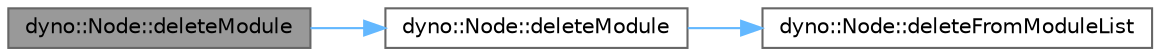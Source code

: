 digraph "dyno::Node::deleteModule"
{
 // LATEX_PDF_SIZE
  bgcolor="transparent";
  edge [fontname=Helvetica,fontsize=10,labelfontname=Helvetica,labelfontsize=10];
  node [fontname=Helvetica,fontsize=10,shape=box,height=0.2,width=0.4];
  rankdir="LR";
  Node1 [id="Node000001",label="dyno::Node::deleteModule",height=0.2,width=0.4,color="gray40", fillcolor="grey60", style="filled", fontcolor="black",tooltip=" "];
  Node1 -> Node2 [id="edge1_Node000001_Node000002",color="steelblue1",style="solid",tooltip=" "];
  Node2 [id="Node000002",label="dyno::Node::deleteModule",height=0.2,width=0.4,color="grey40", fillcolor="white", style="filled",URL="$classdyno_1_1_node.html#aa62fa4d30125fd6d9bb0a05ee77230f3",tooltip=" "];
  Node2 -> Node3 [id="edge2_Node000002_Node000003",color="steelblue1",style="solid",tooltip=" "];
  Node3 [id="Node000003",label="dyno::Node::deleteFromModuleList",height=0.2,width=0.4,color="grey40", fillcolor="white", style="filled",URL="$classdyno_1_1_node.html#a9a26c95d5f493a4780587e3b4521c128",tooltip=" "];
}
